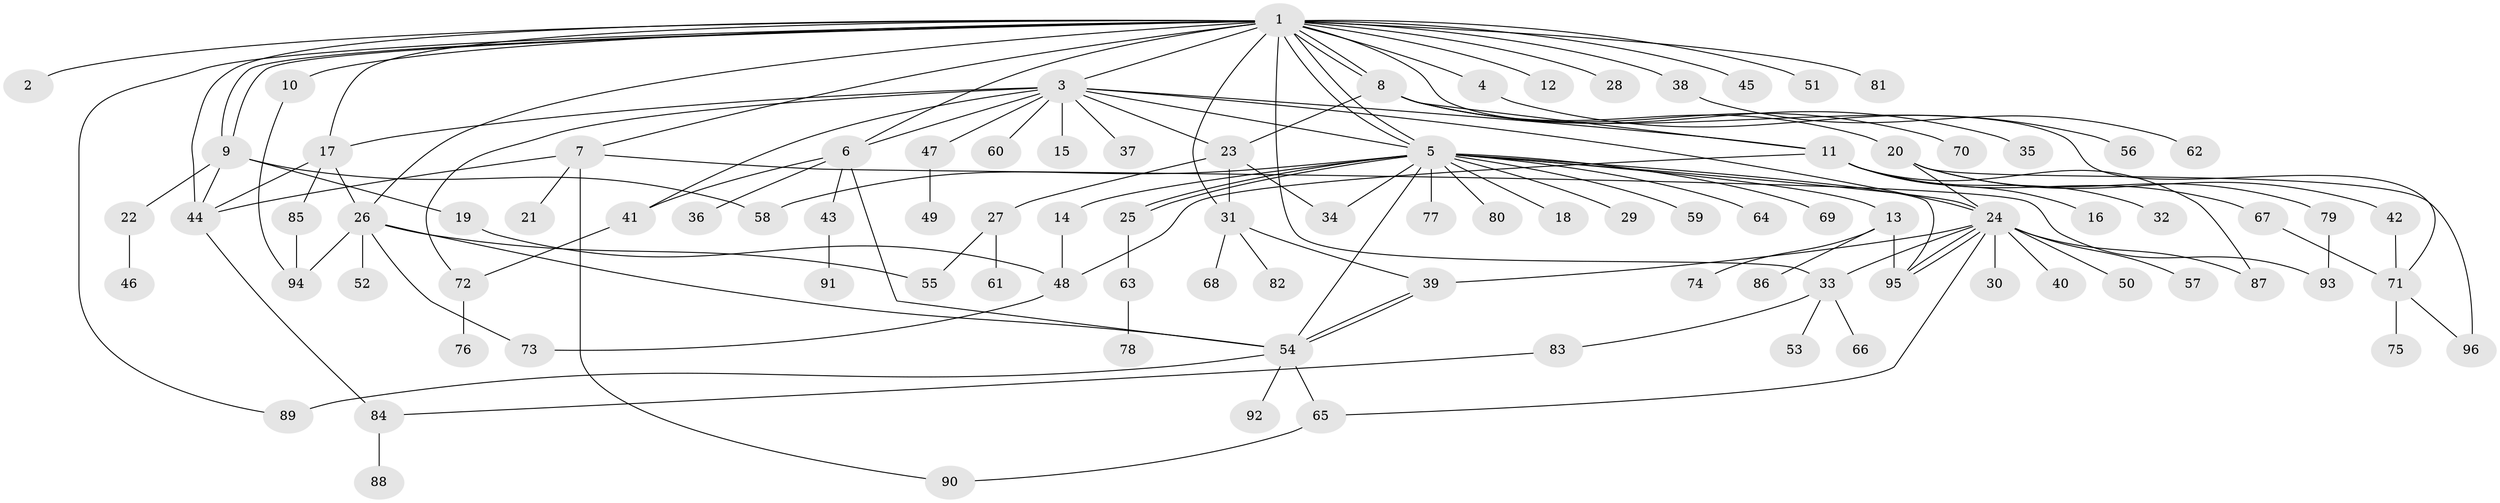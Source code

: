 // coarse degree distribution, {13: 0.025, 6: 0.125, 10: 0.025, 1: 0.25, 8: 0.025, 5: 0.15, 4: 0.1, 3: 0.175, 2: 0.125}
// Generated by graph-tools (version 1.1) at 2025/50/03/04/25 22:50:19]
// undirected, 96 vertices, 139 edges
graph export_dot {
  node [color=gray90,style=filled];
  1;
  2;
  3;
  4;
  5;
  6;
  7;
  8;
  9;
  10;
  11;
  12;
  13;
  14;
  15;
  16;
  17;
  18;
  19;
  20;
  21;
  22;
  23;
  24;
  25;
  26;
  27;
  28;
  29;
  30;
  31;
  32;
  33;
  34;
  35;
  36;
  37;
  38;
  39;
  40;
  41;
  42;
  43;
  44;
  45;
  46;
  47;
  48;
  49;
  50;
  51;
  52;
  53;
  54;
  55;
  56;
  57;
  58;
  59;
  60;
  61;
  62;
  63;
  64;
  65;
  66;
  67;
  68;
  69;
  70;
  71;
  72;
  73;
  74;
  75;
  76;
  77;
  78;
  79;
  80;
  81;
  82;
  83;
  84;
  85;
  86;
  87;
  88;
  89;
  90;
  91;
  92;
  93;
  94;
  95;
  96;
  1 -- 2;
  1 -- 3;
  1 -- 4;
  1 -- 5;
  1 -- 5;
  1 -- 6;
  1 -- 7;
  1 -- 8;
  1 -- 8;
  1 -- 9;
  1 -- 9;
  1 -- 10;
  1 -- 12;
  1 -- 17;
  1 -- 26;
  1 -- 28;
  1 -- 31;
  1 -- 33;
  1 -- 38;
  1 -- 44;
  1 -- 45;
  1 -- 51;
  1 -- 71;
  1 -- 81;
  1 -- 89;
  3 -- 5;
  3 -- 6;
  3 -- 11;
  3 -- 15;
  3 -- 17;
  3 -- 23;
  3 -- 24;
  3 -- 37;
  3 -- 41;
  3 -- 47;
  3 -- 60;
  3 -- 72;
  4 -- 56;
  5 -- 13;
  5 -- 14;
  5 -- 18;
  5 -- 24;
  5 -- 25;
  5 -- 25;
  5 -- 29;
  5 -- 34;
  5 -- 54;
  5 -- 58;
  5 -- 59;
  5 -- 64;
  5 -- 69;
  5 -- 77;
  5 -- 80;
  5 -- 95;
  6 -- 36;
  6 -- 41;
  6 -- 43;
  6 -- 54;
  7 -- 21;
  7 -- 44;
  7 -- 90;
  7 -- 93;
  8 -- 11;
  8 -- 20;
  8 -- 23;
  8 -- 35;
  8 -- 70;
  9 -- 19;
  9 -- 22;
  9 -- 44;
  9 -- 58;
  10 -- 94;
  11 -- 16;
  11 -- 32;
  11 -- 48;
  11 -- 67;
  11 -- 87;
  13 -- 74;
  13 -- 86;
  13 -- 95;
  14 -- 48;
  17 -- 26;
  17 -- 44;
  17 -- 85;
  19 -- 48;
  20 -- 24;
  20 -- 42;
  20 -- 79;
  20 -- 96;
  22 -- 46;
  23 -- 27;
  23 -- 31;
  23 -- 34;
  24 -- 30;
  24 -- 33;
  24 -- 39;
  24 -- 40;
  24 -- 50;
  24 -- 57;
  24 -- 65;
  24 -- 87;
  24 -- 95;
  24 -- 95;
  25 -- 63;
  26 -- 52;
  26 -- 54;
  26 -- 55;
  26 -- 73;
  26 -- 94;
  27 -- 55;
  27 -- 61;
  31 -- 39;
  31 -- 68;
  31 -- 82;
  33 -- 53;
  33 -- 66;
  33 -- 83;
  38 -- 62;
  39 -- 54;
  39 -- 54;
  41 -- 72;
  42 -- 71;
  43 -- 91;
  44 -- 84;
  47 -- 49;
  48 -- 73;
  54 -- 65;
  54 -- 89;
  54 -- 92;
  63 -- 78;
  65 -- 90;
  67 -- 71;
  71 -- 75;
  71 -- 96;
  72 -- 76;
  79 -- 93;
  83 -- 84;
  84 -- 88;
  85 -- 94;
}
